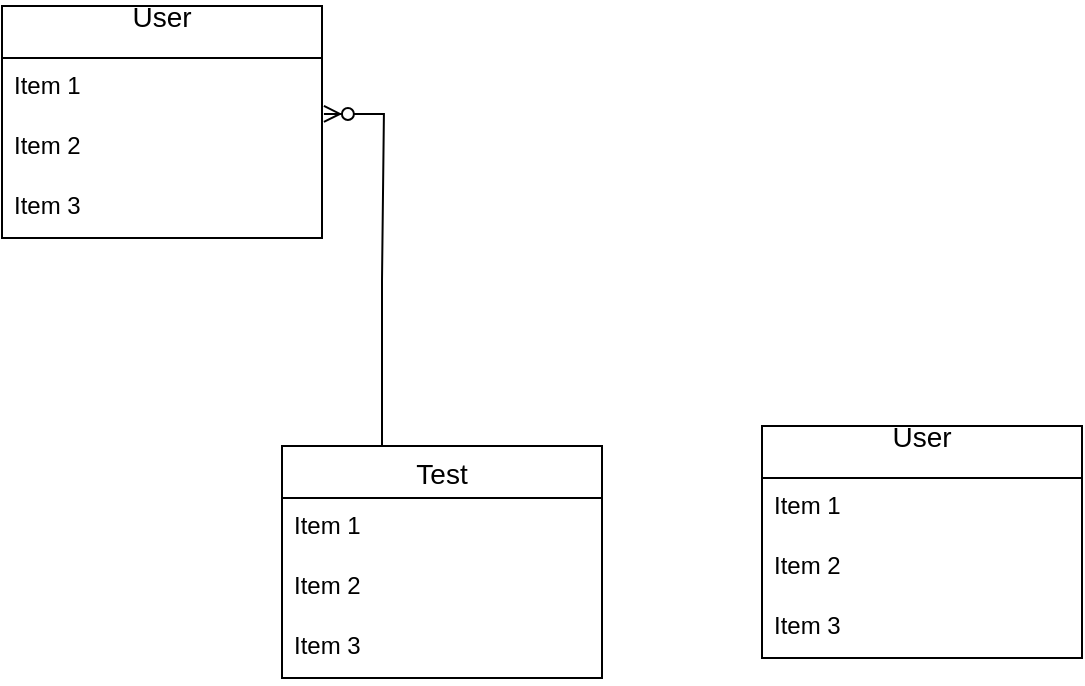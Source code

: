 <mxfile version="24.7.15">
  <diagram name="Page-1" id="jmOVLJ2kp2VZ0U_lNTt-">
    <mxGraphModel dx="1675" dy="1098" grid="1" gridSize="10" guides="1" tooltips="1" connect="1" arrows="1" fold="1" page="1" pageScale="1" pageWidth="850" pageHeight="1100" math="0" shadow="0">
      <root>
        <mxCell id="0" />
        <mxCell id="1" parent="0" />
        <mxCell id="nsMxnUpiewmKg4udWZQf-1" value="User&#xa;" style="swimlane;fontStyle=0;childLayout=stackLayout;horizontal=1;startSize=26;horizontalStack=0;resizeParent=1;resizeParentMax=0;resizeLast=0;collapsible=1;marginBottom=0;align=center;fontSize=14;" parent="1" vertex="1">
          <mxGeometry x="30" y="110" width="160" height="116" as="geometry" />
        </mxCell>
        <mxCell id="nsMxnUpiewmKg4udWZQf-2" value="Item 1" style="text;strokeColor=none;fillColor=none;spacingLeft=4;spacingRight=4;overflow=hidden;rotatable=0;points=[[0,0.5],[1,0.5]];portConstraint=eastwest;fontSize=12;whiteSpace=wrap;html=1;" parent="nsMxnUpiewmKg4udWZQf-1" vertex="1">
          <mxGeometry y="26" width="160" height="30" as="geometry" />
        </mxCell>
        <mxCell id="nsMxnUpiewmKg4udWZQf-3" value="Item 2" style="text;strokeColor=none;fillColor=none;spacingLeft=4;spacingRight=4;overflow=hidden;rotatable=0;points=[[0,0.5],[1,0.5]];portConstraint=eastwest;fontSize=12;whiteSpace=wrap;html=1;" parent="nsMxnUpiewmKg4udWZQf-1" vertex="1">
          <mxGeometry y="56" width="160" height="30" as="geometry" />
        </mxCell>
        <mxCell id="nsMxnUpiewmKg4udWZQf-4" value="Item 3" style="text;strokeColor=none;fillColor=none;spacingLeft=4;spacingRight=4;overflow=hidden;rotatable=0;points=[[0,0.5],[1,0.5]];portConstraint=eastwest;fontSize=12;whiteSpace=wrap;html=1;" parent="nsMxnUpiewmKg4udWZQf-1" vertex="1">
          <mxGeometry y="86" width="160" height="30" as="geometry" />
        </mxCell>
        <mxCell id="nsMxnUpiewmKg4udWZQf-5" value="Test" style="swimlane;fontStyle=0;childLayout=stackLayout;horizontal=1;startSize=26;horizontalStack=0;resizeParent=1;resizeParentMax=0;resizeLast=0;collapsible=1;marginBottom=0;align=center;fontSize=14;" parent="1" vertex="1">
          <mxGeometry x="170" y="330" width="160" height="116" as="geometry" />
        </mxCell>
        <mxCell id="nsMxnUpiewmKg4udWZQf-6" value="Item 1" style="text;strokeColor=none;fillColor=none;spacingLeft=4;spacingRight=4;overflow=hidden;rotatable=0;points=[[0,0.5],[1,0.5]];portConstraint=eastwest;fontSize=12;whiteSpace=wrap;html=1;" parent="nsMxnUpiewmKg4udWZQf-5" vertex="1">
          <mxGeometry y="26" width="160" height="30" as="geometry" />
        </mxCell>
        <mxCell id="nsMxnUpiewmKg4udWZQf-7" value="Item 2" style="text;strokeColor=none;fillColor=none;spacingLeft=4;spacingRight=4;overflow=hidden;rotatable=0;points=[[0,0.5],[1,0.5]];portConstraint=eastwest;fontSize=12;whiteSpace=wrap;html=1;" parent="nsMxnUpiewmKg4udWZQf-5" vertex="1">
          <mxGeometry y="56" width="160" height="30" as="geometry" />
        </mxCell>
        <mxCell id="nsMxnUpiewmKg4udWZQf-8" value="Item 3" style="text;strokeColor=none;fillColor=none;spacingLeft=4;spacingRight=4;overflow=hidden;rotatable=0;points=[[0,0.5],[1,0.5]];portConstraint=eastwest;fontSize=12;whiteSpace=wrap;html=1;" parent="nsMxnUpiewmKg4udWZQf-5" vertex="1">
          <mxGeometry y="86" width="160" height="30" as="geometry" />
        </mxCell>
        <mxCell id="nsMxnUpiewmKg4udWZQf-9" value="" style="edgeStyle=entityRelationEdgeStyle;fontSize=12;html=1;endArrow=ERzeroToMany;endFill=1;rounded=0;entryX=1.006;entryY=-0.067;entryDx=0;entryDy=0;entryPerimeter=0;exitX=0.5;exitY=0;exitDx=0;exitDy=0;" parent="1" source="nsMxnUpiewmKg4udWZQf-5" target="nsMxnUpiewmKg4udWZQf-3" edge="1">
          <mxGeometry width="100" height="100" relative="1" as="geometry">
            <mxPoint x="370" y="610" as="sourcePoint" />
            <mxPoint x="470" y="510" as="targetPoint" />
          </mxGeometry>
        </mxCell>
        <mxCell id="S31BT-ypuel3tUy_JhLr-2" value="User&#xa;" style="swimlane;fontStyle=0;childLayout=stackLayout;horizontal=1;startSize=26;horizontalStack=0;resizeParent=1;resizeParentMax=0;resizeLast=0;collapsible=1;marginBottom=0;align=center;fontSize=14;" vertex="1" parent="1">
          <mxGeometry x="410" y="320" width="160" height="116" as="geometry" />
        </mxCell>
        <mxCell id="S31BT-ypuel3tUy_JhLr-3" value="Item 1" style="text;strokeColor=none;fillColor=none;spacingLeft=4;spacingRight=4;overflow=hidden;rotatable=0;points=[[0,0.5],[1,0.5]];portConstraint=eastwest;fontSize=12;whiteSpace=wrap;html=1;" vertex="1" parent="S31BT-ypuel3tUy_JhLr-2">
          <mxGeometry y="26" width="160" height="30" as="geometry" />
        </mxCell>
        <mxCell id="S31BT-ypuel3tUy_JhLr-4" value="Item 2" style="text;strokeColor=none;fillColor=none;spacingLeft=4;spacingRight=4;overflow=hidden;rotatable=0;points=[[0,0.5],[1,0.5]];portConstraint=eastwest;fontSize=12;whiteSpace=wrap;html=1;" vertex="1" parent="S31BT-ypuel3tUy_JhLr-2">
          <mxGeometry y="56" width="160" height="30" as="geometry" />
        </mxCell>
        <mxCell id="S31BT-ypuel3tUy_JhLr-5" value="Item 3" style="text;strokeColor=none;fillColor=none;spacingLeft=4;spacingRight=4;overflow=hidden;rotatable=0;points=[[0,0.5],[1,0.5]];portConstraint=eastwest;fontSize=12;whiteSpace=wrap;html=1;" vertex="1" parent="S31BT-ypuel3tUy_JhLr-2">
          <mxGeometry y="86" width="160" height="30" as="geometry" />
        </mxCell>
      </root>
    </mxGraphModel>
  </diagram>
</mxfile>
